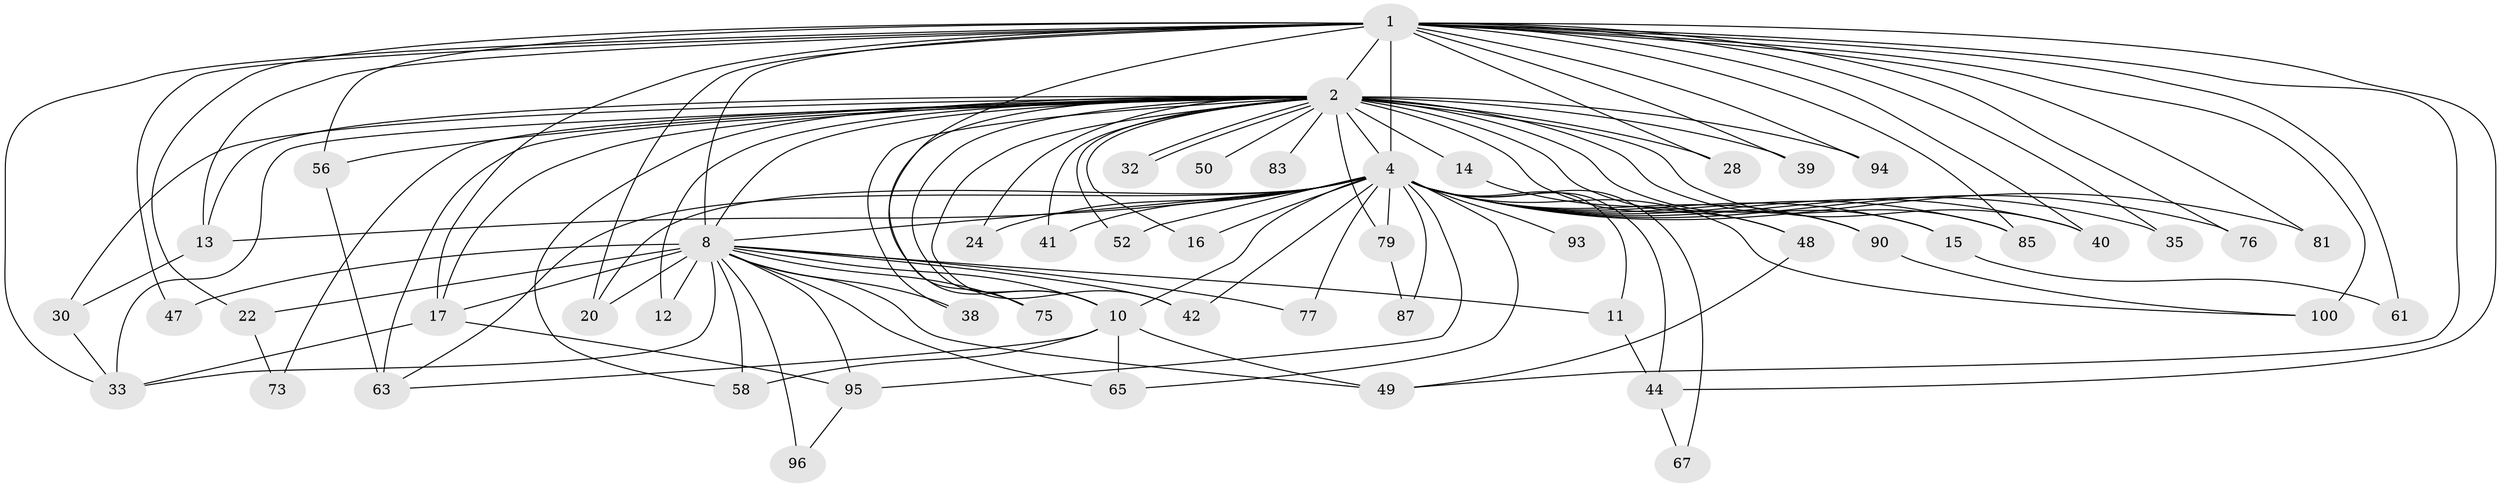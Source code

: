 // original degree distribution, {22: 0.015384615384615385, 36: 0.007692307692307693, 27: 0.015384615384615385, 19: 0.007692307692307693, 26: 0.015384615384615385, 29: 0.007692307692307693, 14: 0.007692307692307693, 5: 0.038461538461538464, 2: 0.5307692307692308, 3: 0.24615384615384617, 4: 0.08461538461538462, 6: 0.015384615384615385, 7: 0.007692307692307693}
// Generated by graph-tools (version 1.1) at 2025/17/03/04/25 18:17:23]
// undirected, 52 vertices, 118 edges
graph export_dot {
graph [start="1"]
  node [color=gray90,style=filled];
  1 [super="+3"];
  2 [super="+29+104+114+117+5+84+89+92+23"];
  4 [super="+54+80+36+66+43+7+55+27+88"];
  8 [super="+59+18+107"];
  10;
  11;
  12;
  13;
  14;
  15;
  16;
  17;
  20;
  22 [super="+115"];
  24;
  28;
  30;
  32;
  33 [super="+64+34+45+97+37"];
  35;
  38;
  39;
  40 [super="+121"];
  41;
  42;
  44 [super="+46"];
  47;
  48;
  49 [super="+130+122"];
  50;
  52;
  56;
  58;
  61;
  63 [super="+78"];
  65 [super="+106"];
  67;
  73;
  75;
  76;
  77;
  79;
  81;
  83;
  85 [super="+109"];
  87;
  90;
  93;
  94;
  95 [super="+113"];
  96 [super="+99"];
  100 [super="+119+108"];
  1 -- 2 [weight=7];
  1 -- 4 [weight=11];
  1 -- 8 [weight=2];
  1 -- 10 [weight=2];
  1 -- 13;
  1 -- 17 [weight=2];
  1 -- 20;
  1 -- 22 [weight=2];
  1 -- 33 [weight=3];
  1 -- 39;
  1 -- 40;
  1 -- 47;
  1 -- 76;
  1 -- 81;
  1 -- 28;
  1 -- 94;
  1 -- 35;
  1 -- 100 [weight=3];
  1 -- 44;
  1 -- 49;
  1 -- 56;
  1 -- 61;
  1 -- 85;
  2 -- 4 [weight=18];
  2 -- 8 [weight=5];
  2 -- 10 [weight=4];
  2 -- 12;
  2 -- 14 [weight=2];
  2 -- 16;
  2 -- 30;
  2 -- 32;
  2 -- 32;
  2 -- 39 [weight=2];
  2 -- 56;
  2 -- 58;
  2 -- 79;
  2 -- 83 [weight=2];
  2 -- 85;
  2 -- 38;
  2 -- 17;
  2 -- 73;
  2 -- 75;
  2 -- 13;
  2 -- 15;
  2 -- 24;
  2 -- 90;
  2 -- 28;
  2 -- 94;
  2 -- 33 [weight=3];
  2 -- 40;
  2 -- 41;
  2 -- 42;
  2 -- 48;
  2 -- 50 [weight=2];
  2 -- 52;
  2 -- 63 [weight=2];
  4 -- 8 [weight=5];
  4 -- 10 [weight=3];
  4 -- 20;
  4 -- 35;
  4 -- 41;
  4 -- 52;
  4 -- 85;
  4 -- 42;
  4 -- 81;
  4 -- 11 [weight=2];
  4 -- 13 [weight=2];
  4 -- 65;
  4 -- 93 [weight=2];
  4 -- 67;
  4 -- 77;
  4 -- 79;
  4 -- 15;
  4 -- 16;
  4 -- 87;
  4 -- 24;
  4 -- 90;
  4 -- 95;
  4 -- 100;
  4 -- 40;
  4 -- 44;
  4 -- 63;
  4 -- 76;
  8 -- 10;
  8 -- 12;
  8 -- 38;
  8 -- 42;
  8 -- 47;
  8 -- 65;
  8 -- 75;
  8 -- 77;
  8 -- 95;
  8 -- 96 [weight=2];
  8 -- 33;
  8 -- 49;
  8 -- 58;
  8 -- 20;
  8 -- 17;
  8 -- 22;
  8 -- 11;
  10 -- 58;
  10 -- 63;
  10 -- 65;
  10 -- 49;
  11 -- 44;
  13 -- 30;
  14 -- 48;
  15 -- 61;
  17 -- 33;
  17 -- 95;
  22 -- 73;
  30 -- 33;
  44 -- 67;
  48 -- 49;
  56 -- 63;
  79 -- 87;
  90 -- 100;
  95 -- 96;
}
